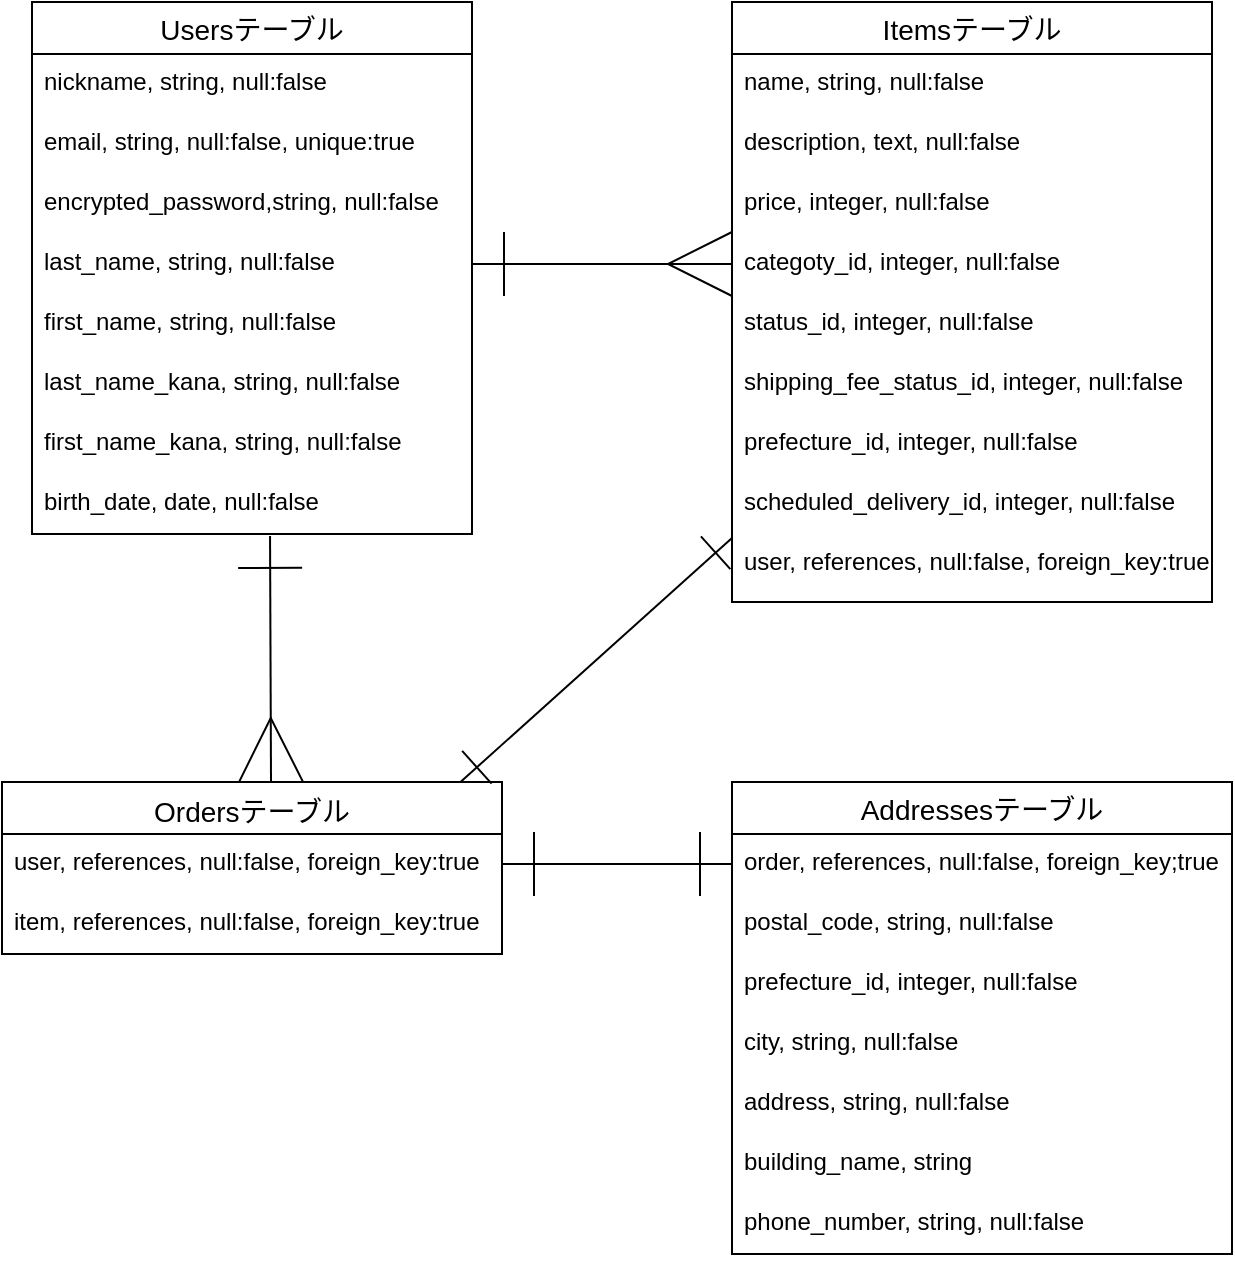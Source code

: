<mxfile>
    <diagram id="g_uDNoJmLbQiwt3XOl5Q" name="ページ1">
        <mxGraphModel dx="858" dy="623" grid="1" gridSize="10" guides="1" tooltips="1" connect="1" arrows="1" fold="1" page="1" pageScale="1" pageWidth="827" pageHeight="1169" math="0" shadow="0">
            <root>
                <mxCell id="0"/>
                <mxCell id="1" parent="0"/>
                <mxCell id="42" style="edgeStyle=none;html=1;fontFamily=Helvetica;fontSize=12;fontColor=default;entryX=0.458;entryY=-0.047;entryDx=0;entryDy=0;entryPerimeter=0;endArrow=ERmany;endFill=0;endSize=30;exitX=0.541;exitY=1.033;exitDx=0;exitDy=0;exitPerimeter=0;startArrow=ERone;startFill=0;sourcePerimeterSpacing=30;startSize=30;" parent="1" source="13" edge="1">
                    <mxGeometry relative="1" as="geometry">
                        <mxPoint x="139.5" y="519.998" as="targetPoint"/>
                        <mxPoint x="139.538" y="400.04" as="sourcePoint"/>
                    </mxGeometry>
                </mxCell>
                <mxCell id="2" value="Usersテーブル" style="swimlane;fontStyle=0;childLayout=stackLayout;horizontal=1;startSize=26;horizontalStack=0;resizeParent=1;resizeParentMax=0;resizeLast=0;collapsible=1;marginBottom=0;align=center;fontSize=14;" parent="1" vertex="1">
                    <mxGeometry x="20" y="130" width="220" height="266" as="geometry"/>
                </mxCell>
                <mxCell id="3" value="nickname, string, null:false" style="text;strokeColor=none;fillColor=none;spacingLeft=4;spacingRight=4;overflow=hidden;rotatable=0;points=[[0,0.5],[1,0.5]];portConstraint=eastwest;fontSize=12;whiteSpace=wrap;html=1;" parent="2" vertex="1">
                    <mxGeometry y="26" width="220" height="30" as="geometry"/>
                </mxCell>
                <mxCell id="4" value="email, string, null:false, unique:true" style="text;strokeColor=none;fillColor=none;spacingLeft=4;spacingRight=4;overflow=hidden;rotatable=0;points=[[0,0.5],[1,0.5]];portConstraint=eastwest;fontSize=12;whiteSpace=wrap;html=1;" parent="2" vertex="1">
                    <mxGeometry y="56" width="220" height="30" as="geometry"/>
                </mxCell>
                <mxCell id="5" value="encrypted_password,string, null:false" style="text;strokeColor=none;fillColor=none;spacingLeft=4;spacingRight=4;overflow=hidden;rotatable=0;points=[[0,0.5],[1,0.5]];portConstraint=eastwest;fontSize=12;whiteSpace=wrap;html=1;" parent="2" vertex="1">
                    <mxGeometry y="86" width="220" height="30" as="geometry"/>
                </mxCell>
                <mxCell id="7" value="last_name&lt;span style=&quot;color: rgb(0, 0, 0);&quot;&gt;, string, null:false&lt;/span&gt;" style="text;strokeColor=none;fillColor=none;spacingLeft=4;spacingRight=4;overflow=hidden;rotatable=0;points=[[0,0.5],[1,0.5]];portConstraint=eastwest;fontSize=12;whiteSpace=wrap;html=1;" parent="2" vertex="1">
                    <mxGeometry y="116" width="220" height="30" as="geometry"/>
                </mxCell>
                <mxCell id="8" value="first_name&lt;span style=&quot;color: rgb(0, 0, 0);&quot;&gt;, string, null:false&lt;/span&gt;" style="text;strokeColor=none;fillColor=none;spacingLeft=4;spacingRight=4;overflow=hidden;rotatable=0;points=[[0,0.5],[1,0.5]];portConstraint=eastwest;fontSize=12;whiteSpace=wrap;html=1;" parent="2" vertex="1">
                    <mxGeometry y="146" width="220" height="30" as="geometry"/>
                </mxCell>
                <mxCell id="10" value="" style="edgeStyle=none;html=1;" parent="2" source="9" target="8" edge="1">
                    <mxGeometry relative="1" as="geometry"/>
                </mxCell>
                <mxCell id="9" value="last_name_kana&lt;span style=&quot;color: rgb(0, 0, 0);&quot;&gt;, string, null:false&lt;/span&gt;" style="text;strokeColor=none;fillColor=none;spacingLeft=4;spacingRight=4;overflow=hidden;rotatable=0;points=[[0,0.5],[1,0.5]];portConstraint=eastwest;fontSize=12;whiteSpace=wrap;html=1;" parent="2" vertex="1">
                    <mxGeometry y="176" width="220" height="30" as="geometry"/>
                </mxCell>
                <mxCell id="12" value="first_name_kana&lt;span style=&quot;color: rgb(0, 0, 0);&quot;&gt;, string, null:false&lt;/span&gt;" style="text;strokeColor=none;fillColor=none;spacingLeft=4;spacingRight=4;overflow=hidden;rotatable=0;points=[[0,0.5],[1,0.5]];portConstraint=eastwest;fontSize=12;whiteSpace=wrap;html=1;" parent="2" vertex="1">
                    <mxGeometry y="206" width="220" height="30" as="geometry"/>
                </mxCell>
                <mxCell id="13" value="birth_date&lt;span style=&quot;color: rgb(0, 0, 0);&quot;&gt;, date, null:false&lt;/span&gt;" style="text;strokeColor=none;fillColor=none;spacingLeft=4;spacingRight=4;overflow=hidden;rotatable=0;points=[[0,0.5],[1,0.5]];portConstraint=eastwest;fontSize=12;whiteSpace=wrap;html=1;fontFamily=Helvetica;fontColor=default;" parent="2" vertex="1">
                    <mxGeometry y="236" width="220" height="30" as="geometry"/>
                </mxCell>
                <mxCell id="16" value="Itemsテーブル" style="swimlane;fontStyle=0;childLayout=stackLayout;horizontal=1;startSize=26;horizontalStack=0;resizeParent=1;resizeParentMax=0;resizeLast=0;collapsible=1;marginBottom=0;align=center;fontSize=14;" parent="1" vertex="1">
                    <mxGeometry x="370" y="130" width="240" height="300" as="geometry"/>
                </mxCell>
                <mxCell id="17" value="name, string, null:false" style="text;strokeColor=none;fillColor=none;spacingLeft=4;spacingRight=4;overflow=hidden;rotatable=0;points=[[0,0.5],[1,0.5]];portConstraint=eastwest;fontSize=12;whiteSpace=wrap;html=1;" parent="16" vertex="1">
                    <mxGeometry y="26" width="240" height="30" as="geometry"/>
                </mxCell>
                <mxCell id="18" value="description, text, null:false" style="text;strokeColor=none;fillColor=none;spacingLeft=4;spacingRight=4;overflow=hidden;rotatable=0;points=[[0,0.5],[1,0.5]];portConstraint=eastwest;fontSize=12;whiteSpace=wrap;html=1;" parent="16" vertex="1">
                    <mxGeometry y="56" width="240" height="30" as="geometry"/>
                </mxCell>
                <mxCell id="19" value="price, integer, null:false" style="text;strokeColor=none;fillColor=none;spacingLeft=4;spacingRight=4;overflow=hidden;rotatable=0;points=[[0,0.5],[1,0.5]];portConstraint=eastwest;fontSize=12;whiteSpace=wrap;html=1;" parent="16" vertex="1">
                    <mxGeometry y="86" width="240" height="30" as="geometry"/>
                </mxCell>
                <mxCell id="20" value="categoty_id, integer, null:false" style="text;strokeColor=none;fillColor=none;spacingLeft=4;spacingRight=4;overflow=hidden;rotatable=0;points=[[0,0.5],[1,0.5]];portConstraint=eastwest;fontSize=12;whiteSpace=wrap;html=1;" parent="16" vertex="1">
                    <mxGeometry y="116" width="240" height="30" as="geometry"/>
                </mxCell>
                <mxCell id="21" value="status_id, integer,&amp;nbsp;&lt;span style=&quot;color: rgb(0, 0, 0);&quot;&gt;null:false&lt;/span&gt;" style="text;strokeColor=none;fillColor=none;spacingLeft=4;spacingRight=4;overflow=hidden;rotatable=0;points=[[0,0.5],[1,0.5]];portConstraint=eastwest;fontSize=12;whiteSpace=wrap;html=1;" parent="16" vertex="1">
                    <mxGeometry y="146" width="240" height="30" as="geometry"/>
                </mxCell>
                <mxCell id="22" value="" style="edgeStyle=none;html=1;" parent="16" source="23" target="21" edge="1">
                    <mxGeometry relative="1" as="geometry"/>
                </mxCell>
                <mxCell id="23" value="shipping_fee_status_id, integer,&amp;nbsp;&lt;span style=&quot;color: rgb(0, 0, 0);&quot;&gt;null:false&lt;/span&gt;" style="text;strokeColor=none;fillColor=none;spacingLeft=4;spacingRight=4;overflow=hidden;rotatable=0;points=[[0,0.5],[1,0.5]];portConstraint=eastwest;fontSize=12;whiteSpace=wrap;html=1;" parent="16" vertex="1">
                    <mxGeometry y="176" width="240" height="30" as="geometry"/>
                </mxCell>
                <mxCell id="24" value="prefecture_id, integer,&amp;nbsp;&lt;span style=&quot;color: rgb(0, 0, 0);&quot;&gt;null:false&lt;/span&gt;" style="text;strokeColor=none;fillColor=none;spacingLeft=4;spacingRight=4;overflow=hidden;rotatable=0;points=[[0,0.5],[1,0.5]];portConstraint=eastwest;fontSize=12;whiteSpace=wrap;html=1;" parent="16" vertex="1">
                    <mxGeometry y="206" width="240" height="30" as="geometry"/>
                </mxCell>
                <mxCell id="25" value="scheduled_delivery_id, integer,&amp;nbsp;&lt;span style=&quot;color: rgb(0, 0, 0);&quot;&gt;null:false&lt;/span&gt;" style="text;strokeColor=none;fillColor=none;spacingLeft=4;spacingRight=4;overflow=hidden;rotatable=0;points=[[0,0.5],[1,0.5]];portConstraint=eastwest;fontSize=12;whiteSpace=wrap;html=1;fontFamily=Helvetica;fontColor=default;" parent="16" vertex="1">
                    <mxGeometry y="236" width="240" height="64" as="geometry"/>
                </mxCell>
                <mxCell id="26" value="user, references&lt;span style=&quot;background-color: transparent;&quot;&gt;,&amp;nbsp;&lt;/span&gt;&lt;span style=&quot;background-color: transparent; color: rgb(0, 0, 0);&quot;&gt;null:false, foreign_key:true&lt;/span&gt;" style="text;strokeColor=none;fillColor=none;spacingLeft=4;spacingRight=4;overflow=hidden;rotatable=0;points=[[0,0.5],[1,0.5]];portConstraint=eastwest;fontSize=12;whiteSpace=wrap;html=1;fontFamily=Helvetica;fontColor=default;" parent="1" vertex="1">
                    <mxGeometry x="370" y="396" width="250" height="30" as="geometry"/>
                </mxCell>
                <mxCell id="27" value="Ordersテーブル" style="swimlane;fontStyle=0;childLayout=stackLayout;horizontal=1;startSize=26;horizontalStack=0;resizeParent=1;resizeParentMax=0;resizeLast=0;collapsible=1;marginBottom=0;align=center;fontSize=14;verticalAlign=top;spacingLeft=4;spacingRight=4;fontFamily=Helvetica;fontColor=default;fillColor=none;gradientColor=none;" parent="1" vertex="1">
                    <mxGeometry x="5" y="520" width="250" height="86" as="geometry"/>
                </mxCell>
                <mxCell id="28" value="user, references,&amp;nbsp;&lt;span style=&quot;color: rgb(0, 0, 0);&quot;&gt;null:false, foreign_key:true&lt;/span&gt;" style="text;strokeColor=none;fillColor=none;spacingLeft=4;spacingRight=4;overflow=hidden;rotatable=0;points=[[0,0.5],[1,0.5]];portConstraint=eastwest;fontSize=12;whiteSpace=wrap;html=1;fontFamily=Helvetica;fontColor=default;" parent="27" vertex="1">
                    <mxGeometry y="26" width="250" height="30" as="geometry"/>
                </mxCell>
                <mxCell id="29" value="item, references,&amp;nbsp;&lt;span style=&quot;color: rgb(0, 0, 0);&quot;&gt;null:false, foreign_key:true&lt;/span&gt;" style="text;strokeColor=none;fillColor=none;spacingLeft=4;spacingRight=4;overflow=hidden;rotatable=0;points=[[0,0.5],[1,0.5]];portConstraint=eastwest;fontSize=12;whiteSpace=wrap;html=1;fontFamily=Helvetica;fontColor=default;" parent="27" vertex="1">
                    <mxGeometry y="56" width="250" height="30" as="geometry"/>
                </mxCell>
                <mxCell id="31" value="Addressesテーブル" style="swimlane;fontStyle=0;childLayout=stackLayout;horizontal=1;startSize=26;horizontalStack=0;resizeParent=1;resizeParentMax=0;resizeLast=0;collapsible=1;marginBottom=0;align=center;fontSize=14;" parent="1" vertex="1">
                    <mxGeometry x="370" y="520" width="250" height="236" as="geometry"/>
                </mxCell>
                <mxCell id="32" value="order, references, null:false, foreign_key;true" style="text;strokeColor=none;fillColor=none;spacingLeft=4;spacingRight=4;overflow=hidden;rotatable=0;points=[[0,0.5],[1,0.5]];portConstraint=eastwest;fontSize=12;whiteSpace=wrap;html=1;" parent="31" vertex="1">
                    <mxGeometry y="26" width="250" height="30" as="geometry"/>
                </mxCell>
                <mxCell id="33" value="postal_code, string, null:false&amp;nbsp;&lt;span style=&quot;font-family: monospace; font-size: 0px; text-wrap-mode: nowrap;&quot;&gt;%3CmxGraphModel%3E%3Croot%3E%3CmxCell%20id%3D%220%22%2F%3E%3CmxCell%20id%3D%221%22%20parent%3D%220%22%2F%3E%3CmxCell%20id%3D%222%22%20value%3D%22Users%E3%83%86%E3%83%BC%E3%83%96%E3%83%AB%22%20style%3D%22swimlane%3BfontStyle%3D0%3BchildLayout%3DstackLayout%3Bhorizontal%3D1%3BstartSize%3D26%3BhorizontalStack%3D0%3BresizeParent%3D1%3BresizeParentMax%3D0%3BresizeLast%3D0%3Bcollapsible%3D1%3BmarginBottom%3D0%3Balign%3Dcenter%3BfontSize%3D14%3B%22%20vertex%3D%221%22%20parent%3D%221%22%3E%3CmxGeometry%20x%3D%2220%22%20y%3D%22130%22%20width%3D%22220%22%20height%3D%22266%22%20as%3D%22geometry%22%2F%3E%3C%2FmxCell%3E%3CmxCell%20id%3D%223%22%20value%3D%22nickname%2C%20string%2C%20null%3Afalse%22%20style%3D%22text%3BstrokeColor%3Dnone%3BfillColor%3Dnone%3BspacingLeft%3D4%3BspacingRight%3D4%3Boverflow%3Dhidden%3Brotatable%3D0%3Bpoints%3D%5B%5B0%2C0.5%5D%2C%5B1%2C0.5%5D%5D%3BportConstraint%3Deastwest%3BfontSize%3D12%3BwhiteSpace%3Dwrap%3Bhtml%3D1%3B%22%20vertex%3D%221%22%20parent%3D%222%22%3E%3CmxGeometry%20y%3D%2226%22%20width%3D%22220%22%20height%3D%2230%22%20as%3D%22geometry%22%2F%3E%3C%2FmxCell%3E%3CmxCell%20id%3D%224%22%20value%3D%22email%2C%20string%2C%20null%3Afalse%2C%20unique%3Atrue%22%20style%3D%22text%3BstrokeColor%3Dnone%3BfillColor%3Dnone%3BspacingLeft%3D4%3BspacingRight%3D4%3Boverflow%3Dhidden%3Brotatable%3D0%3Bpoints%3D%5B%5B0%2C0.5%5D%2C%5B1%2C0.5%5D%5D%3BportConstraint%3Deastwest%3BfontSize%3D12%3BwhiteSpace%3Dwrap%3Bhtml%3D1%3B%22%20vertex%3D%221%22%20parent%3D%222%22%3E%3CmxGeometry%20y%3D%2256%22%20width%3D%22220%22%20height%3D%2230%22%20as%3D%22geometry%22%2F%3E%3C%2FmxCell%3E%3CmxCell%20id%3D%225%22%20value%3D%22encrypted_password%2Cstring%2C%20null%3Afalse%22%20style%3D%22text%3BstrokeColor%3Dnone%3BfillColor%3Dnone%3BspacingLeft%3D4%3BspacingRight%3D4%3Boverflow%3Dhidden%3Brotatable%3D0%3Bpoints%3D%5B%5B0%2C0.5%5D%2C%5B1%2C0.5%5D%5D%3BportConstraint%3Deastwest%3BfontSize%3D12%3BwhiteSpace%3Dwrap%3Bhtml%3D1%3B%22%20vertex%3D%221%22%20parent%3D%222%22%3E%3CmxGeometry%20y%3D%2286%22%20width%3D%22220%22%20height%3D%2230%22%20as%3D%22geometry%22%2F%3E%3C%2FmxCell%3E%3CmxCell%20id%3D%226%22%20value%3D%22last_name%26lt%3Bspan%20style%3D%26quot%3Bcolor%3A%20rgb(0%2C%200%2C%200)%3B%26quot%3B%26gt%3B%2C%20string%2C%20null%3Afalse%26lt%3B%2Fspan%26gt%3B%22%20style%3D%22text%3BstrokeColor%3Dnone%3BfillColor%3Dnone%3BspacingLeft%3D4%3BspacingRight%3D4%3Boverflow%3Dhidden%3Brotatable%3D0%3Bpoints%3D%5B%5B0%2C0.5%5D%2C%5B1%2C0.5%5D%5D%3BportConstraint%3Deastwest%3BfontSize%3D12%3BwhiteSpace%3Dwrap%3Bhtml%3D1%3B%22%20vertex%3D%221%22%20parent%3D%222%22%3E%3CmxGeometry%20y%3D%22116%22%20width%3D%22220%22%20height%3D%2230%22%20as%3D%22geometry%22%2F%3E%3C%2FmxCell%3E%3CmxCell%20id%3D%227%22%20value%3D%22first_name%26lt%3Bspan%20style%3D%26quot%3Bcolor%3A%20rgb(0%2C%200%2C%200)%3B%26quot%3B%26gt%3B%2C%20string%2C%20null%3Afalse%26lt%3B%2Fspan%26gt%3B%22%20style%3D%22text%3BstrokeColor%3Dnone%3BfillColor%3Dnone%3BspacingLeft%3D4%3BspacingRight%3D4%3Boverflow%3Dhidden%3Brotatable%3D0%3Bpoints%3D%5B%5B0%2C0.5%5D%2C%5B1%2C0.5%5D%5D%3BportConstraint%3Deastwest%3BfontSize%3D12%3BwhiteSpace%3Dwrap%3Bhtml%3D1%3B%22%20vertex%3D%221%22%20parent%3D%222%22%3E%3CmxGeometry%20y%3D%22146%22%20width%3D%22220%22%20height%3D%2230%22%20as%3D%22geometry%22%2F%3E%3C%2FmxCell%3E%3CmxCell%20id%3D%228%22%20value%3D%22%22%20style%3D%22edgeStyle%3Dnone%3Bhtml%3D1%3B%22%20edge%3D%221%22%20parent%3D%222%22%20source%3D%229%22%20target%3D%227%22%3E%3CmxGeometry%20relative%3D%221%22%20as%3D%22geometry%22%2F%3E%3C%2FmxCell%3E%3CmxCell%20id%3D%229%22%20value%3D%22last_name_kana%26lt%3Bspan%20style%3D%26quot%3Bcolor%3A%20rgb(0%2C%200%2C%200)%3B%26quot%3B%26gt%3B%2C%20string%2C%20null%3Afalse%26lt%3B%2Fspan%26gt%3B%22%20style%3D%22text%3BstrokeColor%3Dnone%3BfillColor%3Dnone%3BspacingLeft%3D4%3BspacingRight%3D4%3Boverflow%3Dhidden%3Brotatable%3D0%3Bpoints%3D%5B%5B0%2C0.5%5D%2C%5B1%2C0.5%5D%5D%3BportConstraint%3Deastwest%3BfontSize%3D12%3BwhiteSpace%3Dwrap%3Bhtml%3D1%3B%22%20vertex%3D%221%22%20parent%3D%222%22%3E%3CmxGeometry%20y%3D%22176%22%20width%3D%22220%22%20height%3D%2230%22%20as%3D%22geometry%22%2F%3E%3C%2FmxCell%3E%3CmxCell%20id%3D%2210%22%20value%3D%22first_name_kana%26lt%3Bspan%20style%3D%26quot%3Bcolor%3A%20rgb(0%2C%200%2C%200)%3B%26quot%3B%26gt%3B%2C%20string%2C%20null%3Afalse%26lt%3B%2Fspan%26gt%3B%22%20style%3D%22text%3BstrokeColor%3Dnone%3BfillColor%3Dnone%3BspacingLeft%3D4%3BspacingRight%3D4%3Boverflow%3Dhidden%3Brotatable%3D0%3Bpoints%3D%5B%5B0%2C0.5%5D%2C%5B1%2C0.5%5D%5D%3BportConstraint%3Deastwest%3BfontSize%3D12%3BwhiteSpace%3Dwrap%3Bhtml%3D1%3B%22%20vertex%3D%221%22%20parent%3D%222%22%3E%3CmxGeometry%20y%3D%22206%22%20width%3D%22220%22%20height%3D%2230%22%20as%3D%22geometry%22%2F%3E%3C%2FmxCell%3E%3CmxCell%20id%3D%2211%22%20value%3D%22birth_date%26lt%3Bspan%20style%3D%26quot%3Bcolor%3A%20rgb(0%2C%200%2C%200)%3B%26quot%3B%26gt%3B%2C%20date%2C%20null%3Afalse%26lt%3B%2Fspan%26gt%3B%22%20style%3D%22text%3BstrokeColor%3Dnone%3BfillColor%3Dnone%3BspacingLeft%3D4%3BspacingRight%3D4%3Boverflow%3Dhidden%3Brotatable%3D0%3Bpoints%3D%5B%5B0%2C0.5%5D%2C%5B1%2C0.5%5D%5D%3BportConstraint%3Deastwest%3BfontSize%3D12%3BwhiteSpace%3Dwrap%3Bhtml%3D1%3BfontFamily%3DHelvetica%3BfontColor%3Ddefault%3B%22%20vertex%3D%221%22%20parent%3D%222%22%3E%3CmxGeometry%20y%3D%22236%22%20width%3D%22220%22%20height%3D%2230%22%20as%3D%22geometry%22%2F%3E%3C%2FmxCell%3E%3C%2Froot%3E%3C%2FmxGraphModel%3E&lt;/span&gt;" style="text;strokeColor=none;fillColor=none;spacingLeft=4;spacingRight=4;overflow=hidden;rotatable=0;points=[[0,0.5],[1,0.5]];portConstraint=eastwest;fontSize=12;whiteSpace=wrap;html=1;" parent="31" vertex="1">
                    <mxGeometry y="56" width="250" height="30" as="geometry"/>
                </mxCell>
                <mxCell id="34" value="prefecture_id&lt;span style=&quot;color: rgb(0, 0, 0);&quot;&gt;, integer, null:false&lt;/span&gt;" style="text;strokeColor=none;fillColor=none;spacingLeft=4;spacingRight=4;overflow=hidden;rotatable=0;points=[[0,0.5],[1,0.5]];portConstraint=eastwest;fontSize=12;whiteSpace=wrap;html=1;" parent="31" vertex="1">
                    <mxGeometry y="86" width="250" height="30" as="geometry"/>
                </mxCell>
                <mxCell id="35" value="city&lt;span style=&quot;color: rgb(0, 0, 0);&quot;&gt;, string, null:false&lt;/span&gt;" style="text;strokeColor=none;fillColor=none;spacingLeft=4;spacingRight=4;overflow=hidden;rotatable=0;points=[[0,0.5],[1,0.5]];portConstraint=eastwest;fontSize=12;whiteSpace=wrap;html=1;" parent="31" vertex="1">
                    <mxGeometry y="116" width="250" height="30" as="geometry"/>
                </mxCell>
                <mxCell id="36" value="address&lt;span style=&quot;color: rgb(0, 0, 0);&quot;&gt;, string, null:false&lt;/span&gt;" style="text;strokeColor=none;fillColor=none;spacingLeft=4;spacingRight=4;overflow=hidden;rotatable=0;points=[[0,0.5],[1,0.5]];portConstraint=eastwest;fontSize=12;whiteSpace=wrap;html=1;" parent="31" vertex="1">
                    <mxGeometry y="146" width="250" height="30" as="geometry"/>
                </mxCell>
                <mxCell id="37" value="" style="edgeStyle=none;html=1;" parent="31" source="38" target="36" edge="1">
                    <mxGeometry relative="1" as="geometry"/>
                </mxCell>
                <mxCell id="38" value="building_name&lt;span style=&quot;color: rgb(0, 0, 0);&quot;&gt;, string&lt;/span&gt;" style="text;strokeColor=none;fillColor=none;spacingLeft=4;spacingRight=4;overflow=hidden;rotatable=0;points=[[0,0.5],[1,0.5]];portConstraint=eastwest;fontSize=12;whiteSpace=wrap;html=1;" parent="31" vertex="1">
                    <mxGeometry y="176" width="250" height="30" as="geometry"/>
                </mxCell>
                <mxCell id="39" value="phone_number, string, null:false" style="text;strokeColor=none;fillColor=none;spacingLeft=4;spacingRight=4;overflow=hidden;rotatable=0;points=[[0,0.5],[1,0.5]];portConstraint=eastwest;fontSize=12;whiteSpace=wrap;html=1;" parent="31" vertex="1">
                    <mxGeometry y="206" width="250" height="30" as="geometry"/>
                </mxCell>
                <mxCell id="41" style="edgeStyle=none;html=1;exitX=1;exitY=0.5;exitDx=0;exitDy=0;entryX=0;entryY=0.5;entryDx=0;entryDy=0;fontFamily=Helvetica;fontSize=12;fontColor=default;endArrow=ERmany;endFill=0;endSize=30;startArrow=ERone;startFill=0;sourcePerimeterSpacing=30;startSize=30;" parent="1" source="7" target="20" edge="1">
                    <mxGeometry relative="1" as="geometry"/>
                </mxCell>
                <mxCell id="43" style="edgeStyle=none;html=1;exitX=1;exitY=0.5;exitDx=0;exitDy=0;entryX=0;entryY=0.5;entryDx=0;entryDy=0;fontFamily=Helvetica;fontSize=12;fontColor=default;endArrow=ERone;endFill=0;startArrow=ERone;startFill=0;endSize=30;sourcePerimeterSpacing=30;startSize=30;" parent="1" source="28" target="32" edge="1">
                    <mxGeometry relative="1" as="geometry"/>
                </mxCell>
                <mxCell id="45" style="edgeStyle=none;html=1;entryX=0.917;entryY=0;entryDx=0;entryDy=0;entryPerimeter=0;fontFamily=Helvetica;fontSize=12;fontColor=default;endArrow=ERone;endFill=0;startArrow=ERone;startFill=0;endSize=20;startSize=20;exitX=0;exitY=0.5;exitDx=0;exitDy=0;" parent="1" source="25" target="27" edge="1">
                    <mxGeometry relative="1" as="geometry"/>
                </mxCell>
            </root>
        </mxGraphModel>
    </diagram>
</mxfile>